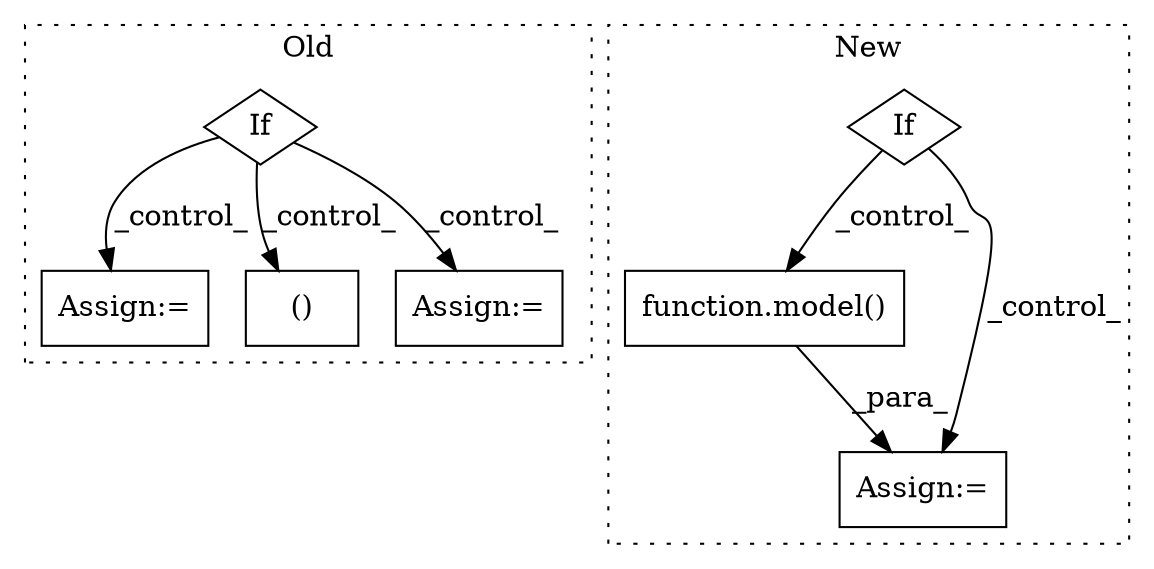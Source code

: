 digraph G {
subgraph cluster0 {
1 [label="If" a="96" s="8959" l="3" shape="diamond"];
5 [label="Assign:=" a="68" s="9116" l="3" shape="box"];
6 [label="()" a="54" s="9194" l="6" shape="box"];
7 [label="Assign:=" a="68" s="9303" l="3" shape="box"];
label = "Old";
style="dotted";
}
subgraph cluster1 {
2 [label="function.model()" a="75" s="5175,5182" l="6,1" shape="box"];
3 [label="Assign:=" a="68" s="5172" l="3" shape="box"];
4 [label="If" a="96" s="5115" l="3" shape="diamond"];
label = "New";
style="dotted";
}
1 -> 6 [label="_control_"];
1 -> 7 [label="_control_"];
1 -> 5 [label="_control_"];
2 -> 3 [label="_para_"];
4 -> 3 [label="_control_"];
4 -> 2 [label="_control_"];
}